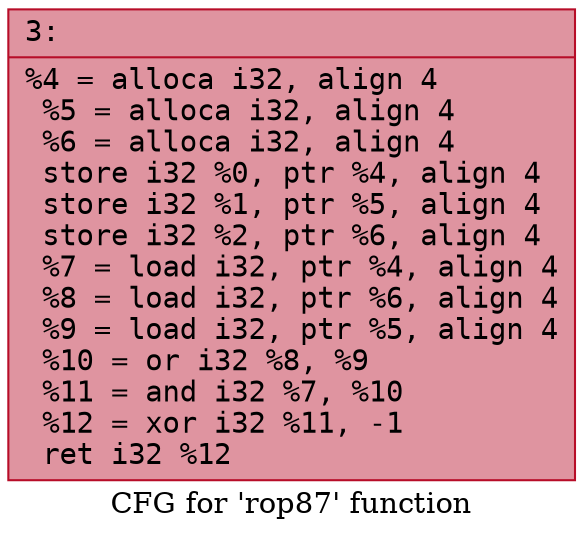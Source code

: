 digraph "CFG for 'rop87' function" {
	label="CFG for 'rop87' function";

	Node0x6000015c79d0 [shape=record,color="#b70d28ff", style=filled, fillcolor="#b70d2870" fontname="Courier",label="{3:\l|  %4 = alloca i32, align 4\l  %5 = alloca i32, align 4\l  %6 = alloca i32, align 4\l  store i32 %0, ptr %4, align 4\l  store i32 %1, ptr %5, align 4\l  store i32 %2, ptr %6, align 4\l  %7 = load i32, ptr %4, align 4\l  %8 = load i32, ptr %6, align 4\l  %9 = load i32, ptr %5, align 4\l  %10 = or i32 %8, %9\l  %11 = and i32 %7, %10\l  %12 = xor i32 %11, -1\l  ret i32 %12\l}"];
}
